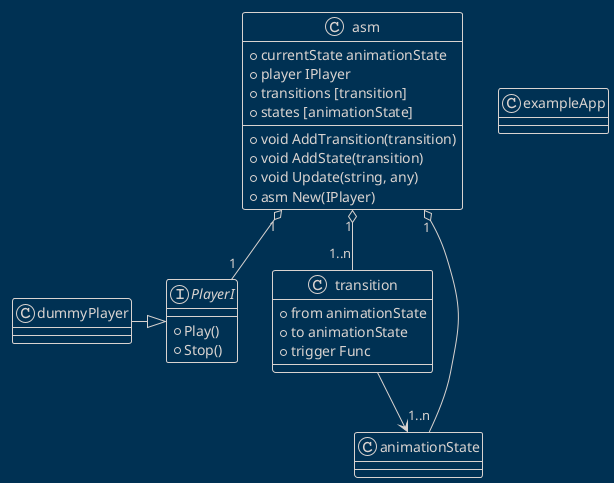 @startuml
!theme blueprint

interface PlayerI {
  + Play()
  + Stop()
}
class dummyPlayer
dummyPlayer -|> PlayerI

class transition {
  + from animationState
  + to animationState
  + trigger Func
}
transition --> animationState

class animationState {
}


class asm {
  + currentState animationState
  + player IPlayer
  + transitions [transition]
  + states [animationState]
  + void AddTransition(transition)
  + void AddState(transition)
  + void Update(string, any)
  + asm New(IPlayer)
}
asm "1" o-- "1..n" animationState
asm "1" o-- "1..n" transition
asm "1" o-- "1" PlayerI

class exampleApp
@enduml
